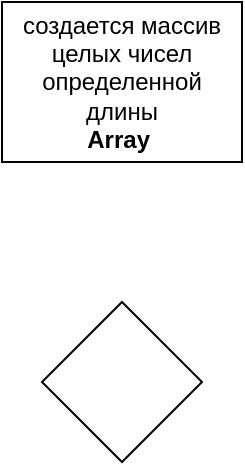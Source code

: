 <mxfile version="16.1.0" type="github">
  <diagram id="0aeRE0tCsv8mf68YyDRM" name="Page-1">
    <mxGraphModel dx="903" dy="587" grid="1" gridSize="10" guides="1" tooltips="1" connect="1" arrows="1" fold="1" page="1" pageScale="1" pageWidth="827" pageHeight="1169" math="0" shadow="0">
      <root>
        <mxCell id="0" />
        <mxCell id="1" parent="0" />
        <mxCell id="YVQTxDQMYLhQ8_NlOrRE-1" value="создается массив целых чисел определенной длины&lt;br&gt;&lt;b&gt;Array&lt;/b&gt;&amp;nbsp;" style="rounded=0;whiteSpace=wrap;html=1;" vertex="1" parent="1">
          <mxGeometry x="354" y="40" width="120" height="80" as="geometry" />
        </mxCell>
        <mxCell id="YVQTxDQMYLhQ8_NlOrRE-2" value="" style="rhombus;whiteSpace=wrap;html=1;" vertex="1" parent="1">
          <mxGeometry x="374" y="190" width="80" height="80" as="geometry" />
        </mxCell>
      </root>
    </mxGraphModel>
  </diagram>
</mxfile>
